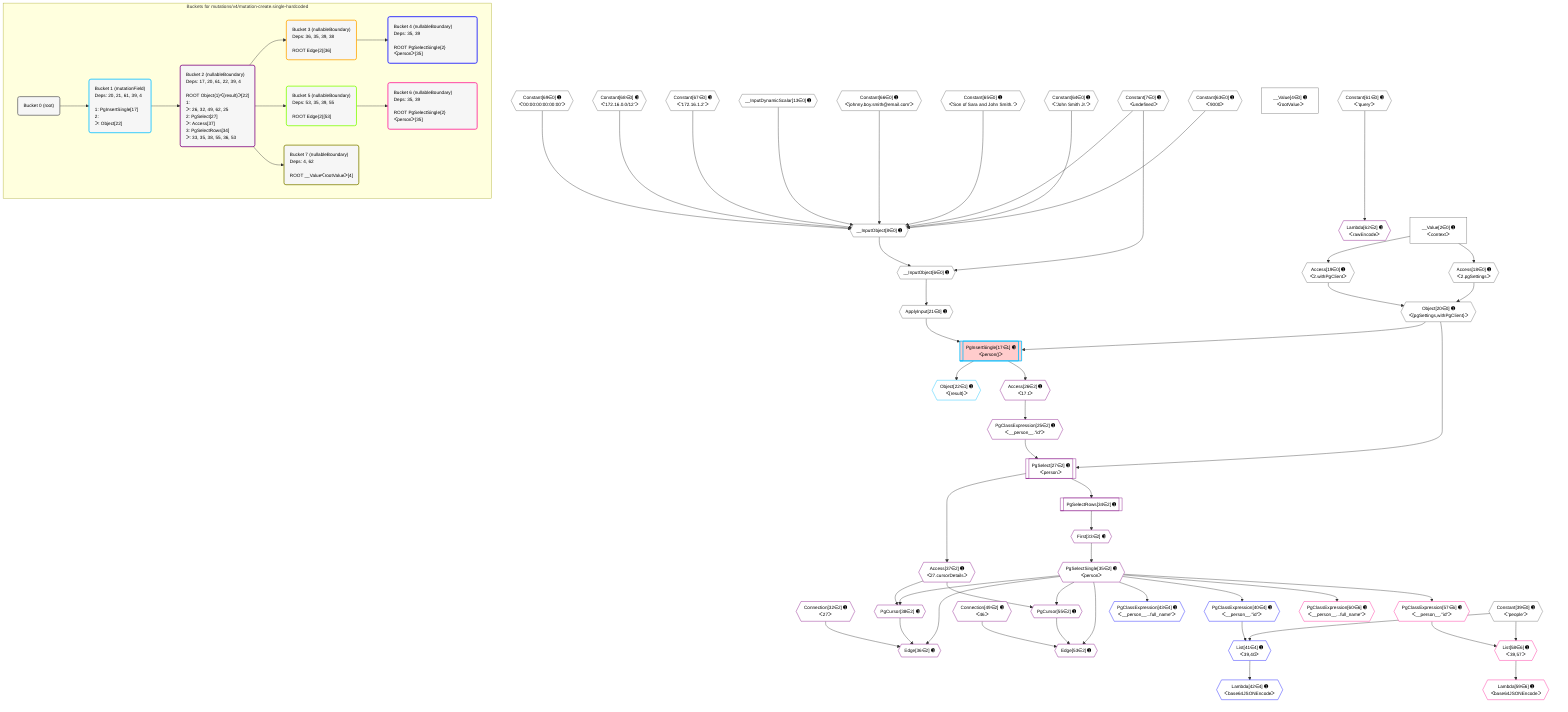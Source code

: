 %%{init: {'themeVariables': { 'fontSize': '12px'}}}%%
graph TD
    classDef path fill:#eee,stroke:#000,color:#000
    classDef plan fill:#fff,stroke-width:1px,color:#000
    classDef itemplan fill:#fff,stroke-width:2px,color:#000
    classDef unbatchedplan fill:#dff,stroke-width:1px,color:#000
    classDef sideeffectplan fill:#fcc,stroke-width:2px,color:#000
    classDef bucket fill:#f6f6f6,color:#000,stroke-width:2px,text-align:left


    %% plan dependencies
    __InputObject8{{"__InputObject[8∈0] ➊"}}:::plan
    Constant63{{"Constant[63∈0] ➊<br />ᐸ9000ᐳ"}}:::plan
    Constant64{{"Constant[64∈0] ➊<br />ᐸ'John Smith Jr.'ᐳ"}}:::plan
    Constant7{{"Constant[7∈0] ➊<br />ᐸundefinedᐳ"}}:::plan
    Constant65{{"Constant[65∈0] ➊<br />ᐸ'Son of Sara and John Smith.'ᐳ"}}:::plan
    Constant66{{"Constant[66∈0] ➊<br />ᐸ'johnny.boy.smith@email.com'ᐳ"}}:::plan
    __InputDynamicScalar13{{"__InputDynamicScalar[13∈0] ➊"}}:::plan
    Constant67{{"Constant[67∈0] ➊<br />ᐸ'172.16.1.2'ᐳ"}}:::plan
    Constant68{{"Constant[68∈0] ➊<br />ᐸ'172.16.0.0/12'ᐳ"}}:::plan
    Constant69{{"Constant[69∈0] ➊<br />ᐸ'00:00:00:00:00:00'ᐳ"}}:::plan
    Constant63 & Constant64 & Constant7 & Constant65 & Constant66 & __InputDynamicScalar13 & Constant67 & Constant68 & Constant69 --> __InputObject8
    __InputObject6{{"__InputObject[6∈0] ➊"}}:::plan
    Constant7 & __InputObject8 --> __InputObject6
    Object20{{"Object[20∈0] ➊<br />ᐸ{pgSettings,withPgClient}ᐳ"}}:::plan
    Access18{{"Access[18∈0] ➊<br />ᐸ2.pgSettingsᐳ"}}:::plan
    Access19{{"Access[19∈0] ➊<br />ᐸ2.withPgClientᐳ"}}:::plan
    Access18 & Access19 --> Object20
    __Value2["__Value[2∈0] ➊<br />ᐸcontextᐳ"]:::plan
    __Value2 --> Access18
    __Value2 --> Access19
    ApplyInput21{{"ApplyInput[21∈0] ➊"}}:::plan
    __InputObject6 --> ApplyInput21
    __Value4["__Value[4∈0] ➊<br />ᐸrootValueᐳ"]:::plan
    Constant39{{"Constant[39∈0] ➊<br />ᐸ'people'ᐳ"}}:::plan
    Constant61{{"Constant[61∈0] ➊<br />ᐸ'query'ᐳ"}}:::plan
    PgInsertSingle17[["PgInsertSingle[17∈1] ➊<br />ᐸperson()ᐳ"]]:::sideeffectplan
    Object20 & ApplyInput21 --> PgInsertSingle17
    Object22{{"Object[22∈1] ➊<br />ᐸ{result}ᐳ"}}:::plan
    PgInsertSingle17 --> Object22
    Edge36{{"Edge[36∈2] ➊"}}:::plan
    PgSelectSingle35{{"PgSelectSingle[35∈2] ➊<br />ᐸpersonᐳ"}}:::plan
    PgCursor38{{"PgCursor[38∈2] ➊"}}:::plan
    Connection32{{"Connection[32∈2] ➊<br />ᐸ27ᐳ"}}:::plan
    PgSelectSingle35 & PgCursor38 & Connection32 --> Edge36
    Edge53{{"Edge[53∈2] ➊"}}:::plan
    PgCursor55{{"PgCursor[55∈2] ➊"}}:::plan
    Connection49{{"Connection[49∈2] ➊<br />ᐸ46ᐳ"}}:::plan
    PgSelectSingle35 & PgCursor55 & Connection49 --> Edge53
    PgSelect27[["PgSelect[27∈2] ➊<br />ᐸpersonᐳ"]]:::plan
    PgClassExpression25{{"PgClassExpression[25∈2] ➊<br />ᐸ__person__.”id”ᐳ"}}:::plan
    Object20 & PgClassExpression25 --> PgSelect27
    Access37{{"Access[37∈2] ➊<br />ᐸ27.cursorDetailsᐳ"}}:::plan
    PgSelectSingle35 & Access37 --> PgCursor38
    PgSelectSingle35 & Access37 --> PgCursor55
    Access26{{"Access[26∈2] ➊<br />ᐸ17.tᐳ"}}:::plan
    Access26 --> PgClassExpression25
    PgInsertSingle17 --> Access26
    First33{{"First[33∈2] ➊"}}:::plan
    PgSelectRows34[["PgSelectRows[34∈2] ➊"]]:::plan
    PgSelectRows34 --> First33
    PgSelect27 --> PgSelectRows34
    First33 --> PgSelectSingle35
    PgSelect27 --> Access37
    Lambda62{{"Lambda[62∈2] ➊<br />ᐸrawEncodeᐳ"}}:::plan
    Constant61 --> Lambda62
    List41{{"List[41∈4] ➊<br />ᐸ39,40ᐳ"}}:::plan
    PgClassExpression40{{"PgClassExpression[40∈4] ➊<br />ᐸ__person__.”id”ᐳ"}}:::plan
    Constant39 & PgClassExpression40 --> List41
    PgSelectSingle35 --> PgClassExpression40
    Lambda42{{"Lambda[42∈4] ➊<br />ᐸbase64JSONEncodeᐳ"}}:::plan
    List41 --> Lambda42
    PgClassExpression43{{"PgClassExpression[43∈4] ➊<br />ᐸ__person__...full_name”ᐳ"}}:::plan
    PgSelectSingle35 --> PgClassExpression43
    List58{{"List[58∈6] ➊<br />ᐸ39,57ᐳ"}}:::plan
    PgClassExpression57{{"PgClassExpression[57∈6] ➊<br />ᐸ__person__.”id”ᐳ"}}:::plan
    Constant39 & PgClassExpression57 --> List58
    PgSelectSingle35 --> PgClassExpression57
    Lambda59{{"Lambda[59∈6] ➊<br />ᐸbase64JSONEncodeᐳ"}}:::plan
    List58 --> Lambda59
    PgClassExpression60{{"PgClassExpression[60∈6] ➊<br />ᐸ__person__...full_name”ᐳ"}}:::plan
    PgSelectSingle35 --> PgClassExpression60

    %% define steps

    subgraph "Buckets for mutations/v4/mutation-create.single-hardcoded"
    Bucket0("Bucket 0 (root)"):::bucket
    classDef bucket0 stroke:#696969
    class Bucket0,__Value2,__Value4,__InputObject6,Constant7,__InputObject8,__InputDynamicScalar13,Access18,Access19,Object20,ApplyInput21,Constant39,Constant61,Constant63,Constant64,Constant65,Constant66,Constant67,Constant68,Constant69 bucket0
    Bucket1("Bucket 1 (mutationField)<br />Deps: 20, 21, 61, 39, 4<br /><br />1: PgInsertSingle[17]<br />2: <br />ᐳ: Object[22]"):::bucket
    classDef bucket1 stroke:#00bfff
    class Bucket1,PgInsertSingle17,Object22 bucket1
    Bucket2("Bucket 2 (nullableBoundary)<br />Deps: 17, 20, 61, 22, 39, 4<br /><br />ROOT Object{1}ᐸ{result}ᐳ[22]<br />1: <br />ᐳ: 26, 32, 49, 62, 25<br />2: PgSelect[27]<br />ᐳ: Access[37]<br />3: PgSelectRows[34]<br />ᐳ: 33, 35, 38, 55, 36, 53"):::bucket
    classDef bucket2 stroke:#7f007f
    class Bucket2,PgClassExpression25,Access26,PgSelect27,Connection32,First33,PgSelectRows34,PgSelectSingle35,Edge36,Access37,PgCursor38,Connection49,Edge53,PgCursor55,Lambda62 bucket2
    Bucket3("Bucket 3 (nullableBoundary)<br />Deps: 36, 35, 39, 38<br /><br />ROOT Edge{2}[36]"):::bucket
    classDef bucket3 stroke:#ffa500
    class Bucket3 bucket3
    Bucket4("Bucket 4 (nullableBoundary)<br />Deps: 35, 39<br /><br />ROOT PgSelectSingle{2}ᐸpersonᐳ[35]"):::bucket
    classDef bucket4 stroke:#0000ff
    class Bucket4,PgClassExpression40,List41,Lambda42,PgClassExpression43 bucket4
    Bucket5("Bucket 5 (nullableBoundary)<br />Deps: 53, 35, 39, 55<br /><br />ROOT Edge{2}[53]"):::bucket
    classDef bucket5 stroke:#7fff00
    class Bucket5 bucket5
    Bucket6("Bucket 6 (nullableBoundary)<br />Deps: 35, 39<br /><br />ROOT PgSelectSingle{2}ᐸpersonᐳ[35]"):::bucket
    classDef bucket6 stroke:#ff1493
    class Bucket6,PgClassExpression57,List58,Lambda59,PgClassExpression60 bucket6
    Bucket7("Bucket 7 (nullableBoundary)<br />Deps: 4, 62<br /><br />ROOT __ValueᐸrootValueᐳ[4]"):::bucket
    classDef bucket7 stroke:#808000
    class Bucket7 bucket7
    Bucket0 --> Bucket1
    Bucket1 --> Bucket2
    Bucket2 --> Bucket3 & Bucket5 & Bucket7
    Bucket3 --> Bucket4
    Bucket5 --> Bucket6
    end